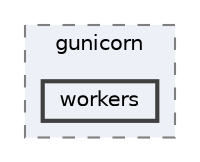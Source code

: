 digraph "C:/Users/LukeMabie/documents/Development/Password_Saver_Using_Django-master/venv/Lib/site-packages/gunicorn/workers"
{
 // LATEX_PDF_SIZE
  bgcolor="transparent";
  edge [fontname=Helvetica,fontsize=10,labelfontname=Helvetica,labelfontsize=10];
  node [fontname=Helvetica,fontsize=10,shape=box,height=0.2,width=0.4];
  compound=true
  subgraph clusterdir_eb63ecbe7eb858a9b0f777008ab276b9 {
    graph [ bgcolor="#edf0f7", pencolor="grey50", label="gunicorn", fontname=Helvetica,fontsize=10 style="filled,dashed", URL="dir_eb63ecbe7eb858a9b0f777008ab276b9.html",tooltip=""]
  dir_ce363db8190e8e231911f2821a90e8c4 [label="workers", fillcolor="#edf0f7", color="grey25", style="filled,bold", URL="dir_ce363db8190e8e231911f2821a90e8c4.html",tooltip=""];
  }
}
